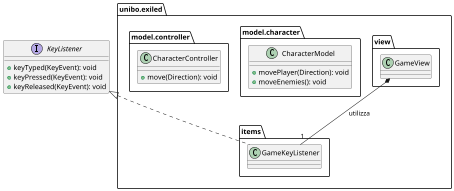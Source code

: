 @startuml
scale 0.5
set separator none

interface KeyListener {
      + keyTyped(KeyEvent): void
      + keyPressed(KeyEvent): void
      + keyReleased(KeyEvent): void
}
package unibo.exiled
{
  package view {
    class GameView {
      
    }
  }
  
  package items{
    
    class GameKeyListener implements KeyListener{}
  }
  
  package model.character {
    class CharacterModel {
      + movePlayer(Direction): void
      + moveEnemies(): void
    }
  }

  package model.controller {
    class CharacterController {
      + move(Direction): void
    }
  }
}

GameView *-- "1" GameKeyListener : utilizza

@enduml

